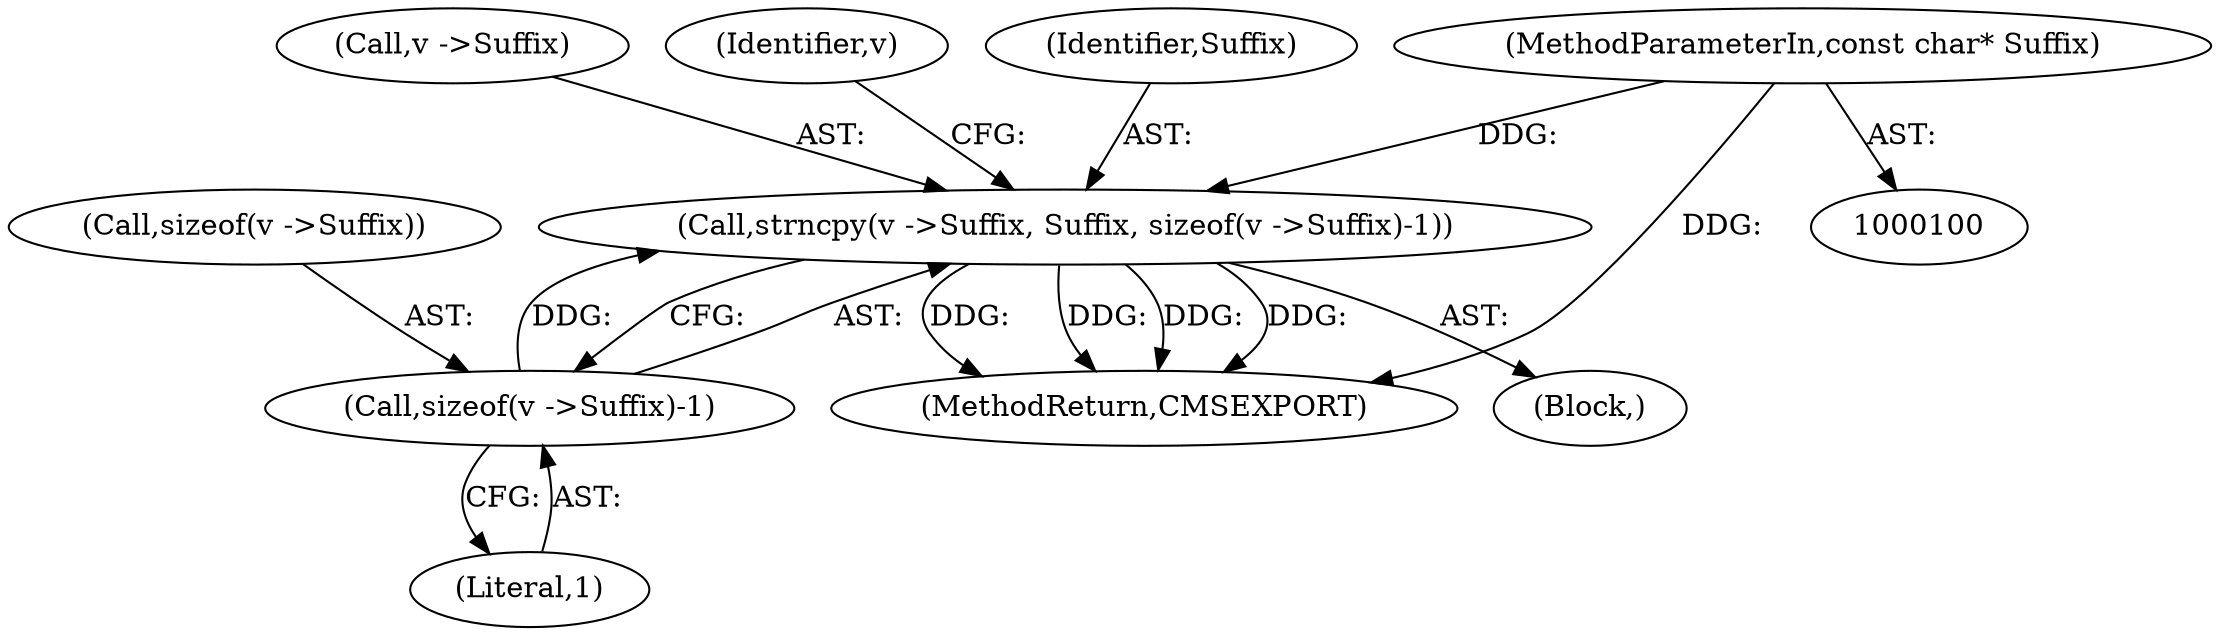 digraph "0_Little-CMS_91c2db7f2559be504211b283bc3a2c631d6f06d9@API" {
"1000156" [label="(Call,strncpy(v ->Suffix, Suffix, sizeof(v ->Suffix)-1))"];
"1000105" [label="(MethodParameterIn,const char* Suffix)"];
"1000161" [label="(Call,sizeof(v ->Suffix)-1)"];
"1000166" [label="(Literal,1)"];
"1000157" [label="(Call,v ->Suffix)"];
"1000187" [label="(MethodReturn,CMSEXPORT)"];
"1000106" [label="(Block,)"];
"1000162" [label="(Call,sizeof(v ->Suffix))"];
"1000156" [label="(Call,strncpy(v ->Suffix, Suffix, sizeof(v ->Suffix)-1))"];
"1000105" [label="(MethodParameterIn,const char* Suffix)"];
"1000170" [label="(Identifier,v)"];
"1000160" [label="(Identifier,Suffix)"];
"1000161" [label="(Call,sizeof(v ->Suffix)-1)"];
"1000156" -> "1000106"  [label="AST: "];
"1000156" -> "1000161"  [label="CFG: "];
"1000157" -> "1000156"  [label="AST: "];
"1000160" -> "1000156"  [label="AST: "];
"1000161" -> "1000156"  [label="AST: "];
"1000170" -> "1000156"  [label="CFG: "];
"1000156" -> "1000187"  [label="DDG: "];
"1000156" -> "1000187"  [label="DDG: "];
"1000156" -> "1000187"  [label="DDG: "];
"1000156" -> "1000187"  [label="DDG: "];
"1000105" -> "1000156"  [label="DDG: "];
"1000161" -> "1000156"  [label="DDG: "];
"1000105" -> "1000100"  [label="AST: "];
"1000105" -> "1000187"  [label="DDG: "];
"1000161" -> "1000166"  [label="CFG: "];
"1000162" -> "1000161"  [label="AST: "];
"1000166" -> "1000161"  [label="AST: "];
}
